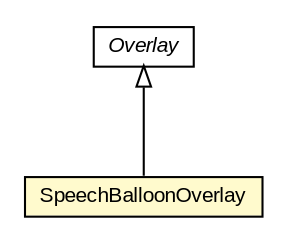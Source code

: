 #!/usr/local/bin/dot
#
# Class diagram 
# Generated by UMLGraph version R5_6-24-gf6e263 (http://www.umlgraph.org/)
#

digraph G {
	edge [fontname="arial",fontsize=10,labelfontname="arial",labelfontsize=10];
	node [fontname="arial",fontsize=10,shape=plaintext];
	nodesep=0.25;
	ranksep=0.5;
	// org.osmdroid.views.overlay.Overlay
	c313493 [label=<<table title="org.osmdroid.views.overlay.Overlay" border="0" cellborder="1" cellspacing="0" cellpadding="2" port="p" href="./Overlay.html">
		<tr><td><table border="0" cellspacing="0" cellpadding="1">
<tr><td align="center" balign="center"><font face="arial italic"> Overlay </font></td></tr>
		</table></td></tr>
		</table>>, URL="./Overlay.html", fontname="arial", fontcolor="black", fontsize=10.0];
	// org.osmdroid.views.overlay.SpeechBalloonOverlay
	c313520 [label=<<table title="org.osmdroid.views.overlay.SpeechBalloonOverlay" border="0" cellborder="1" cellspacing="0" cellpadding="2" port="p" bgcolor="lemonChiffon" href="./SpeechBalloonOverlay.html">
		<tr><td><table border="0" cellspacing="0" cellpadding="1">
<tr><td align="center" balign="center"> SpeechBalloonOverlay </td></tr>
		</table></td></tr>
		</table>>, URL="./SpeechBalloonOverlay.html", fontname="arial", fontcolor="black", fontsize=10.0];
	//org.osmdroid.views.overlay.SpeechBalloonOverlay extends org.osmdroid.views.overlay.Overlay
	c313493:p -> c313520:p [dir=back,arrowtail=empty];
}

